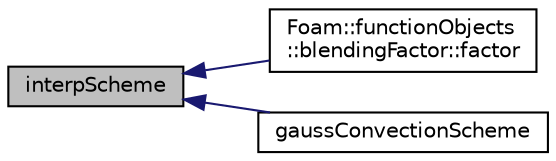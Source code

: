 digraph "interpScheme"
{
  bgcolor="transparent";
  edge [fontname="Helvetica",fontsize="10",labelfontname="Helvetica",labelfontsize="10"];
  node [fontname="Helvetica",fontsize="10",shape=record];
  rankdir="LR";
  Node1 [label="interpScheme",height=0.2,width=0.4,color="black", fillcolor="grey75", style="filled", fontcolor="black"];
  Node1 -> Node2 [dir="back",color="midnightblue",fontsize="10",style="solid",fontname="Helvetica"];
  Node2 [label="Foam::functionObjects\l::blendingFactor::factor",height=0.2,width=0.4,color="black",URL="$a00139.html#a7efa0a50911fc0d9fa25db037eb1c89f"];
  Node1 -> Node3 [dir="back",color="midnightblue",fontsize="10",style="solid",fontname="Helvetica"];
  Node3 [label="gaussConvectionScheme",height=0.2,width=0.4,color="black",URL="$a00916.html#aa9b19c02f50dec0beb32417f7df60761",tooltip="Construct from flux and Istream. "];
}

